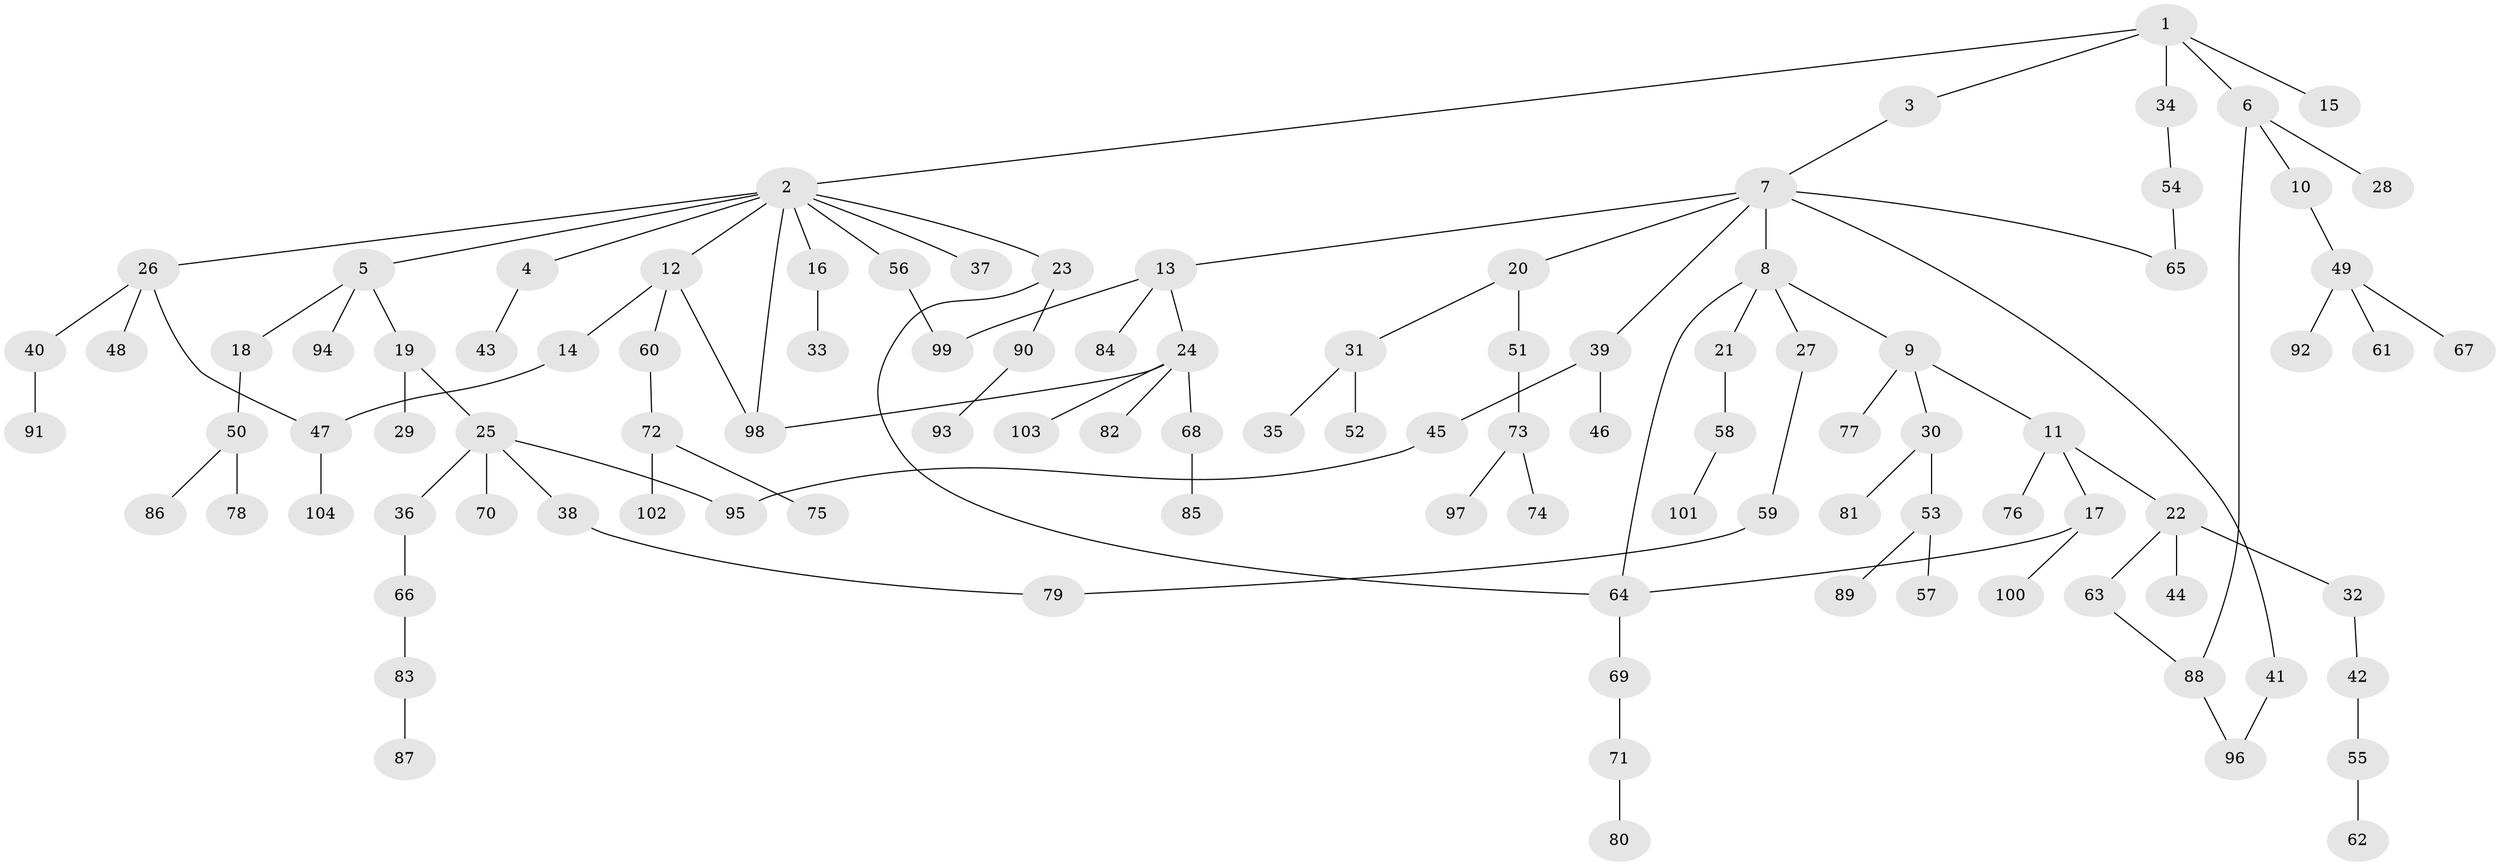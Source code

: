 // coarse degree distribution, {1: 0.6341463414634146, 10: 0.024390243902439025, 2: 0.1951219512195122, 3: 0.04878048780487805, 4: 0.024390243902439025, 12: 0.024390243902439025, 7: 0.04878048780487805}
// Generated by graph-tools (version 1.1) at 2025/44/03/04/25 21:44:51]
// undirected, 104 vertices, 114 edges
graph export_dot {
graph [start="1"]
  node [color=gray90,style=filled];
  1;
  2;
  3;
  4;
  5;
  6;
  7;
  8;
  9;
  10;
  11;
  12;
  13;
  14;
  15;
  16;
  17;
  18;
  19;
  20;
  21;
  22;
  23;
  24;
  25;
  26;
  27;
  28;
  29;
  30;
  31;
  32;
  33;
  34;
  35;
  36;
  37;
  38;
  39;
  40;
  41;
  42;
  43;
  44;
  45;
  46;
  47;
  48;
  49;
  50;
  51;
  52;
  53;
  54;
  55;
  56;
  57;
  58;
  59;
  60;
  61;
  62;
  63;
  64;
  65;
  66;
  67;
  68;
  69;
  70;
  71;
  72;
  73;
  74;
  75;
  76;
  77;
  78;
  79;
  80;
  81;
  82;
  83;
  84;
  85;
  86;
  87;
  88;
  89;
  90;
  91;
  92;
  93;
  94;
  95;
  96;
  97;
  98;
  99;
  100;
  101;
  102;
  103;
  104;
  1 -- 2;
  1 -- 3;
  1 -- 6;
  1 -- 15;
  1 -- 34;
  2 -- 4;
  2 -- 5;
  2 -- 12;
  2 -- 16;
  2 -- 23;
  2 -- 26;
  2 -- 37;
  2 -- 56;
  2 -- 98;
  3 -- 7;
  4 -- 43;
  5 -- 18;
  5 -- 19;
  5 -- 94;
  6 -- 10;
  6 -- 28;
  6 -- 88;
  7 -- 8;
  7 -- 13;
  7 -- 20;
  7 -- 39;
  7 -- 41;
  7 -- 65;
  8 -- 9;
  8 -- 21;
  8 -- 27;
  8 -- 64;
  9 -- 11;
  9 -- 30;
  9 -- 77;
  10 -- 49;
  11 -- 17;
  11 -- 22;
  11 -- 76;
  12 -- 14;
  12 -- 60;
  12 -- 98;
  13 -- 24;
  13 -- 84;
  13 -- 99;
  14 -- 47;
  16 -- 33;
  17 -- 64;
  17 -- 100;
  18 -- 50;
  19 -- 25;
  19 -- 29;
  20 -- 31;
  20 -- 51;
  21 -- 58;
  22 -- 32;
  22 -- 44;
  22 -- 63;
  23 -- 90;
  23 -- 64;
  24 -- 68;
  24 -- 82;
  24 -- 103;
  24 -- 98;
  25 -- 36;
  25 -- 38;
  25 -- 70;
  25 -- 95;
  26 -- 40;
  26 -- 47;
  26 -- 48;
  27 -- 59;
  30 -- 53;
  30 -- 81;
  31 -- 35;
  31 -- 52;
  32 -- 42;
  34 -- 54;
  36 -- 66;
  38 -- 79;
  39 -- 45;
  39 -- 46;
  40 -- 91;
  41 -- 96;
  42 -- 55;
  45 -- 95;
  47 -- 104;
  49 -- 61;
  49 -- 67;
  49 -- 92;
  50 -- 78;
  50 -- 86;
  51 -- 73;
  53 -- 57;
  53 -- 89;
  54 -- 65;
  55 -- 62;
  56 -- 99;
  58 -- 101;
  59 -- 79;
  60 -- 72;
  63 -- 88;
  64 -- 69;
  66 -- 83;
  68 -- 85;
  69 -- 71;
  71 -- 80;
  72 -- 75;
  72 -- 102;
  73 -- 74;
  73 -- 97;
  83 -- 87;
  88 -- 96;
  90 -- 93;
}

